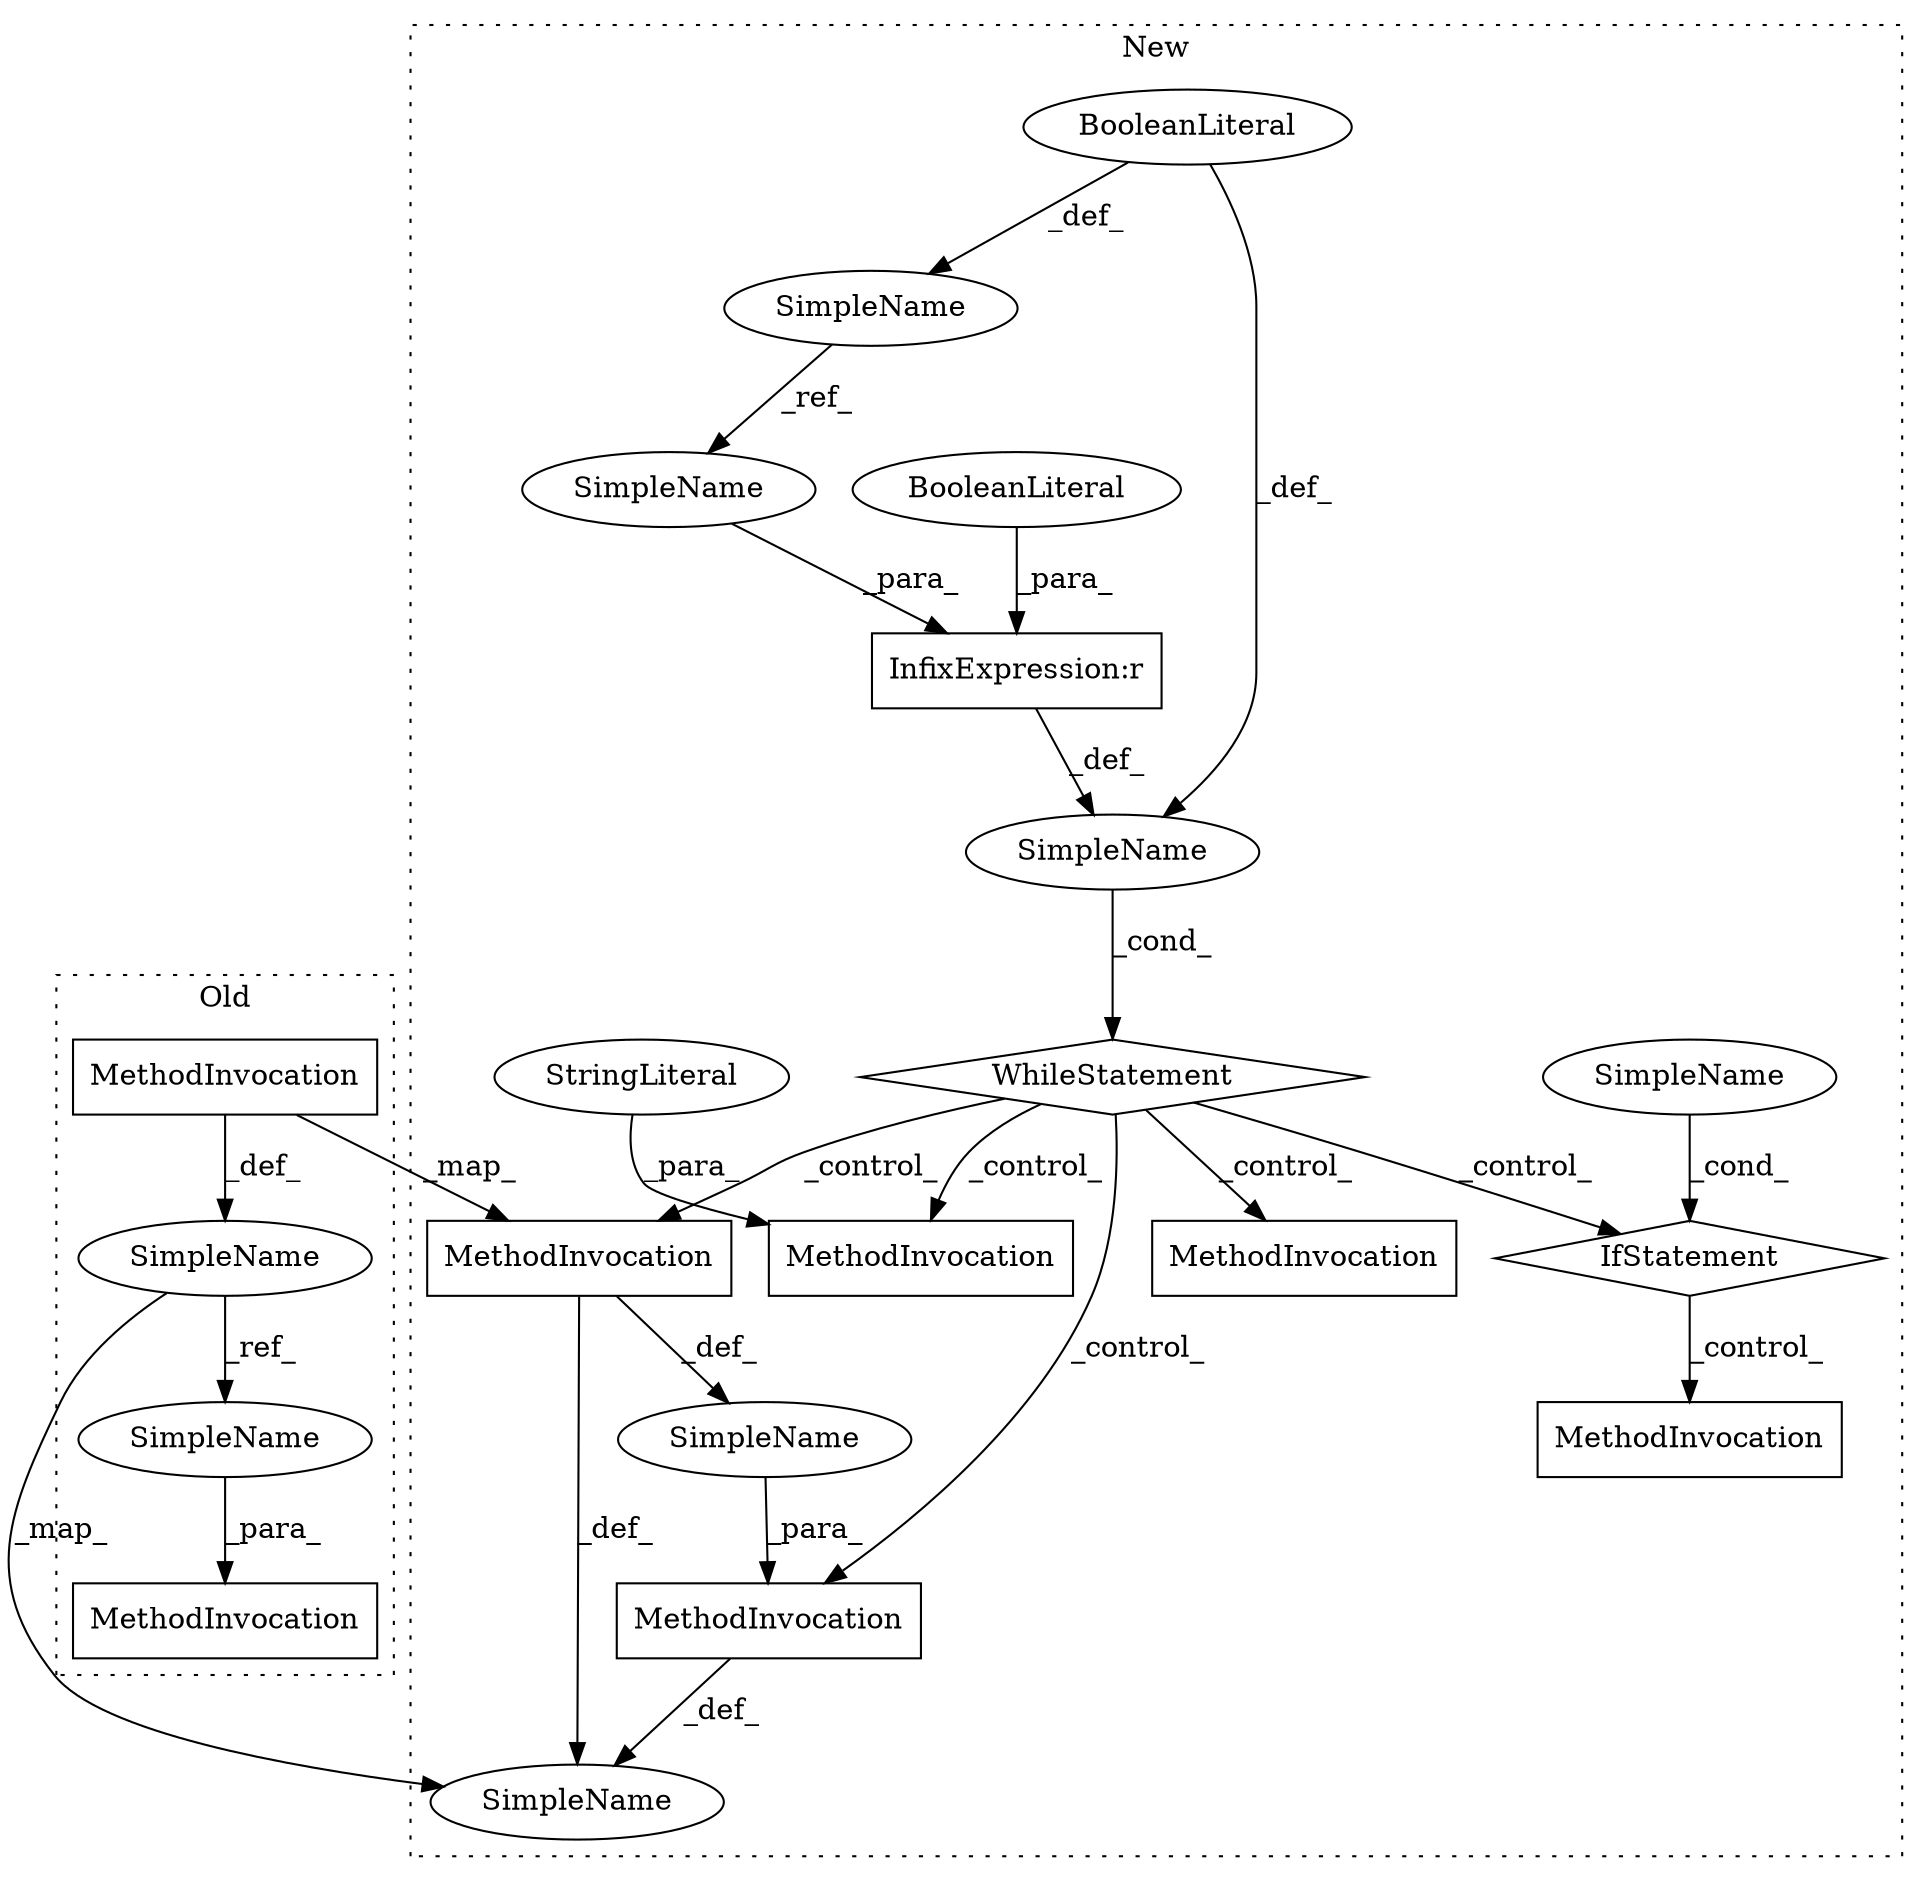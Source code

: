 digraph G {
subgraph cluster0 {
6 [label="MethodInvocation" a="32" s="224,251" l="6,1" shape="box"];
7 [label="MethodInvocation" a="32" s="295,306" l="4,1" shape="box"];
12 [label="SimpleName" a="42" s="299" l="7" shape="ellipse"];
13 [label="SimpleName" a="42" s="216" l="7" shape="ellipse"];
label = "Old";
style="dotted";
}
subgraph cluster1 {
1 [label="BooleanLiteral" a="9" s="199" l="4" shape="ellipse"];
2 [label="BooleanLiteral" a="9" s="176" l="4" shape="ellipse"];
3 [label="IfStatement" a="25" s="708,720" l="4,2" shape="diamond"];
4 [label="MethodInvocation" a="32" s="325,352" l="6,1" shape="box"];
5 [label="MethodInvocation" a="32" s="810" l="7" shape="box"];
8 [label="MethodInvocation" a="32" s="479" l="7" shape="box"];
9 [label="MethodInvocation" a="32" s="420,470" l="6,1" shape="box"];
10 [label="MethodInvocation" a="32" s="321,353" l="4,1" shape="box"];
11 [label="SimpleName" a="42" s="313" l="7" shape="ellipse"];
14 [label="SimpleName" a="42" s="" l="" shape="ellipse"];
15 [label="SimpleName" a="42" s="" l="" shape="ellipse"];
16 [label="SimpleName" a="42" s="174" l="1" shape="ellipse"];
17 [label="SimpleName" a="42" s="" l="" shape="ellipse"];
18 [label="SimpleName" a="42" s="194" l="1" shape="ellipse"];
19 [label="StringLiteral" a="45" s="426" l="44" shape="ellipse"];
20 [label="WhileStatement" a="61" s="186,204" l="7,2" shape="diamond"];
21 [label="InfixExpression:r" a="27" s="195" l="4" shape="box"];
label = "New";
style="dotted";
}
1 -> 21 [label="_para_"];
2 -> 16 [label="_def_"];
2 -> 17 [label="_def_"];
3 -> 5 [label="_control_"];
4 -> 11 [label="_def_"];
4 -> 14 [label="_def_"];
6 -> 4 [label="_map_"];
6 -> 13 [label="_def_"];
10 -> 11 [label="_def_"];
12 -> 7 [label="_para_"];
13 -> 11 [label="_map_"];
13 -> 12 [label="_ref_"];
14 -> 10 [label="_para_"];
15 -> 3 [label="_cond_"];
16 -> 18 [label="_ref_"];
17 -> 20 [label="_cond_"];
18 -> 21 [label="_para_"];
19 -> 9 [label="_para_"];
20 -> 9 [label="_control_"];
20 -> 4 [label="_control_"];
20 -> 3 [label="_control_"];
20 -> 8 [label="_control_"];
20 -> 10 [label="_control_"];
21 -> 17 [label="_def_"];
}